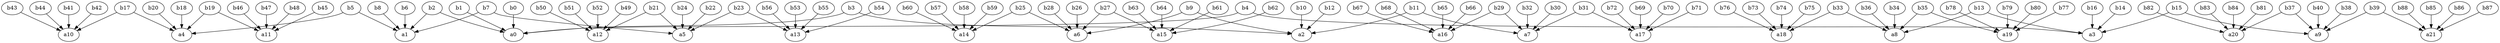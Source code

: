 digraph G01_3 /* seed: 0 0 0 */ {
b0 -> a0;
b1 -> a0;
b2 -> a0;
b2 -> a1;
b3 -> a0;
b3 -> a2;
b4 -> a0;
b4 -> a3;
b5 -> a1;
b5 -> a4;
b6 -> a1;
b7 -> a1;
b7 -> a5;
b8 -> a1;
b9 -> a2;
b9 -> a6;
b10 -> a2;
b11 -> a2;
b11 -> a7;
b12 -> a2;
b13 -> a3;
b13 -> a8;
b14 -> a3;
b15 -> a3;
b15 -> a9;
b16 -> a3;
b17 -> a4;
b17 -> a10;
b18 -> a4;
b19 -> a4;
b19 -> a11;
b20 -> a4;
b21 -> a5;
b21 -> a12;
b22 -> a5;
b23 -> a5;
b23 -> a13;
b24 -> a5;
b25 -> a6;
b25 -> a14;
b26 -> a6;
b27 -> a6;
b27 -> a15;
b28 -> a6;
b29 -> a7;
b29 -> a16;
b30 -> a7;
b31 -> a7;
b31 -> a17;
b32 -> a7;
b33 -> a8;
b33 -> a18;
b34 -> a8;
b35 -> a8;
b35 -> a19;
b36 -> a8;
b37 -> a9;
b37 -> a20;
b38 -> a9;
b39 -> a9;
b39 -> a21;
b40 -> a9;
b41 -> a10;
b42 -> a10;
b43 -> a10;
b44 -> a10;
b45 -> a11;
b46 -> a11;
b47 -> a11;
b48 -> a11;
b49 -> a12;
b50 -> a12;
b51 -> a12;
b52 -> a12;
b53 -> a13;
b54 -> a13;
b55 -> a13;
b56 -> a13;
b57 -> a14;
b58 -> a14;
b59 -> a14;
b60 -> a14;
b61 -> a15;
b62 -> a15;
b63 -> a15;
b64 -> a15;
b65 -> a16;
b66 -> a16;
b67 -> a16;
b68 -> a16;
b69 -> a17;
b70 -> a17;
b71 -> a17;
b72 -> a17;
b73 -> a18;
b74 -> a18;
b75 -> a18;
b76 -> a18;
b77 -> a19;
b78 -> a19;
b79 -> a19;
b80 -> a19;
b81 -> a20;
b82 -> a20;
b83 -> a20;
b84 -> a20;
b85 -> a21;
b86 -> a21;
b87 -> a21;
b88 -> a21;
}
